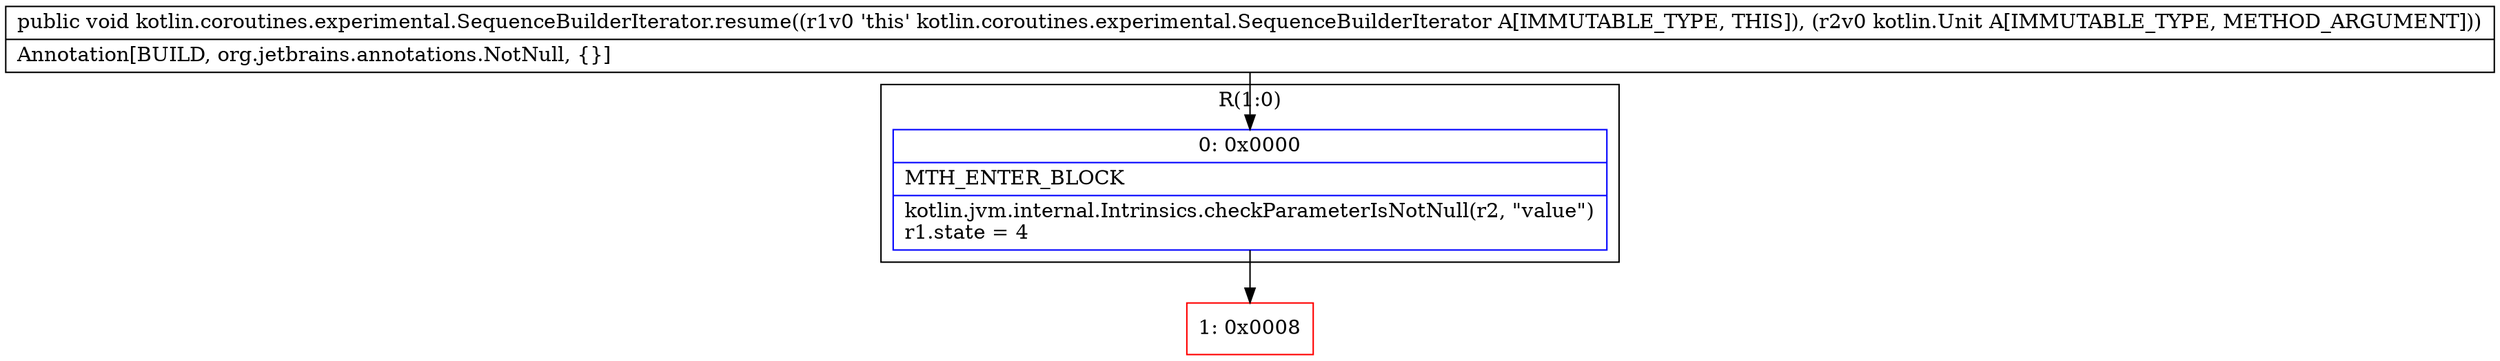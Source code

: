 digraph "CFG forkotlin.coroutines.experimental.SequenceBuilderIterator.resume(Lkotlin\/Unit;)V" {
subgraph cluster_Region_195828866 {
label = "R(1:0)";
node [shape=record,color=blue];
Node_0 [shape=record,label="{0\:\ 0x0000|MTH_ENTER_BLOCK\l|kotlin.jvm.internal.Intrinsics.checkParameterIsNotNull(r2, \"value\")\lr1.state = 4\l}"];
}
Node_1 [shape=record,color=red,label="{1\:\ 0x0008}"];
MethodNode[shape=record,label="{public void kotlin.coroutines.experimental.SequenceBuilderIterator.resume((r1v0 'this' kotlin.coroutines.experimental.SequenceBuilderIterator A[IMMUTABLE_TYPE, THIS]), (r2v0 kotlin.Unit A[IMMUTABLE_TYPE, METHOD_ARGUMENT]))  | Annotation[BUILD, org.jetbrains.annotations.NotNull, \{\}]\l}"];
MethodNode -> Node_0;
Node_0 -> Node_1;
}

